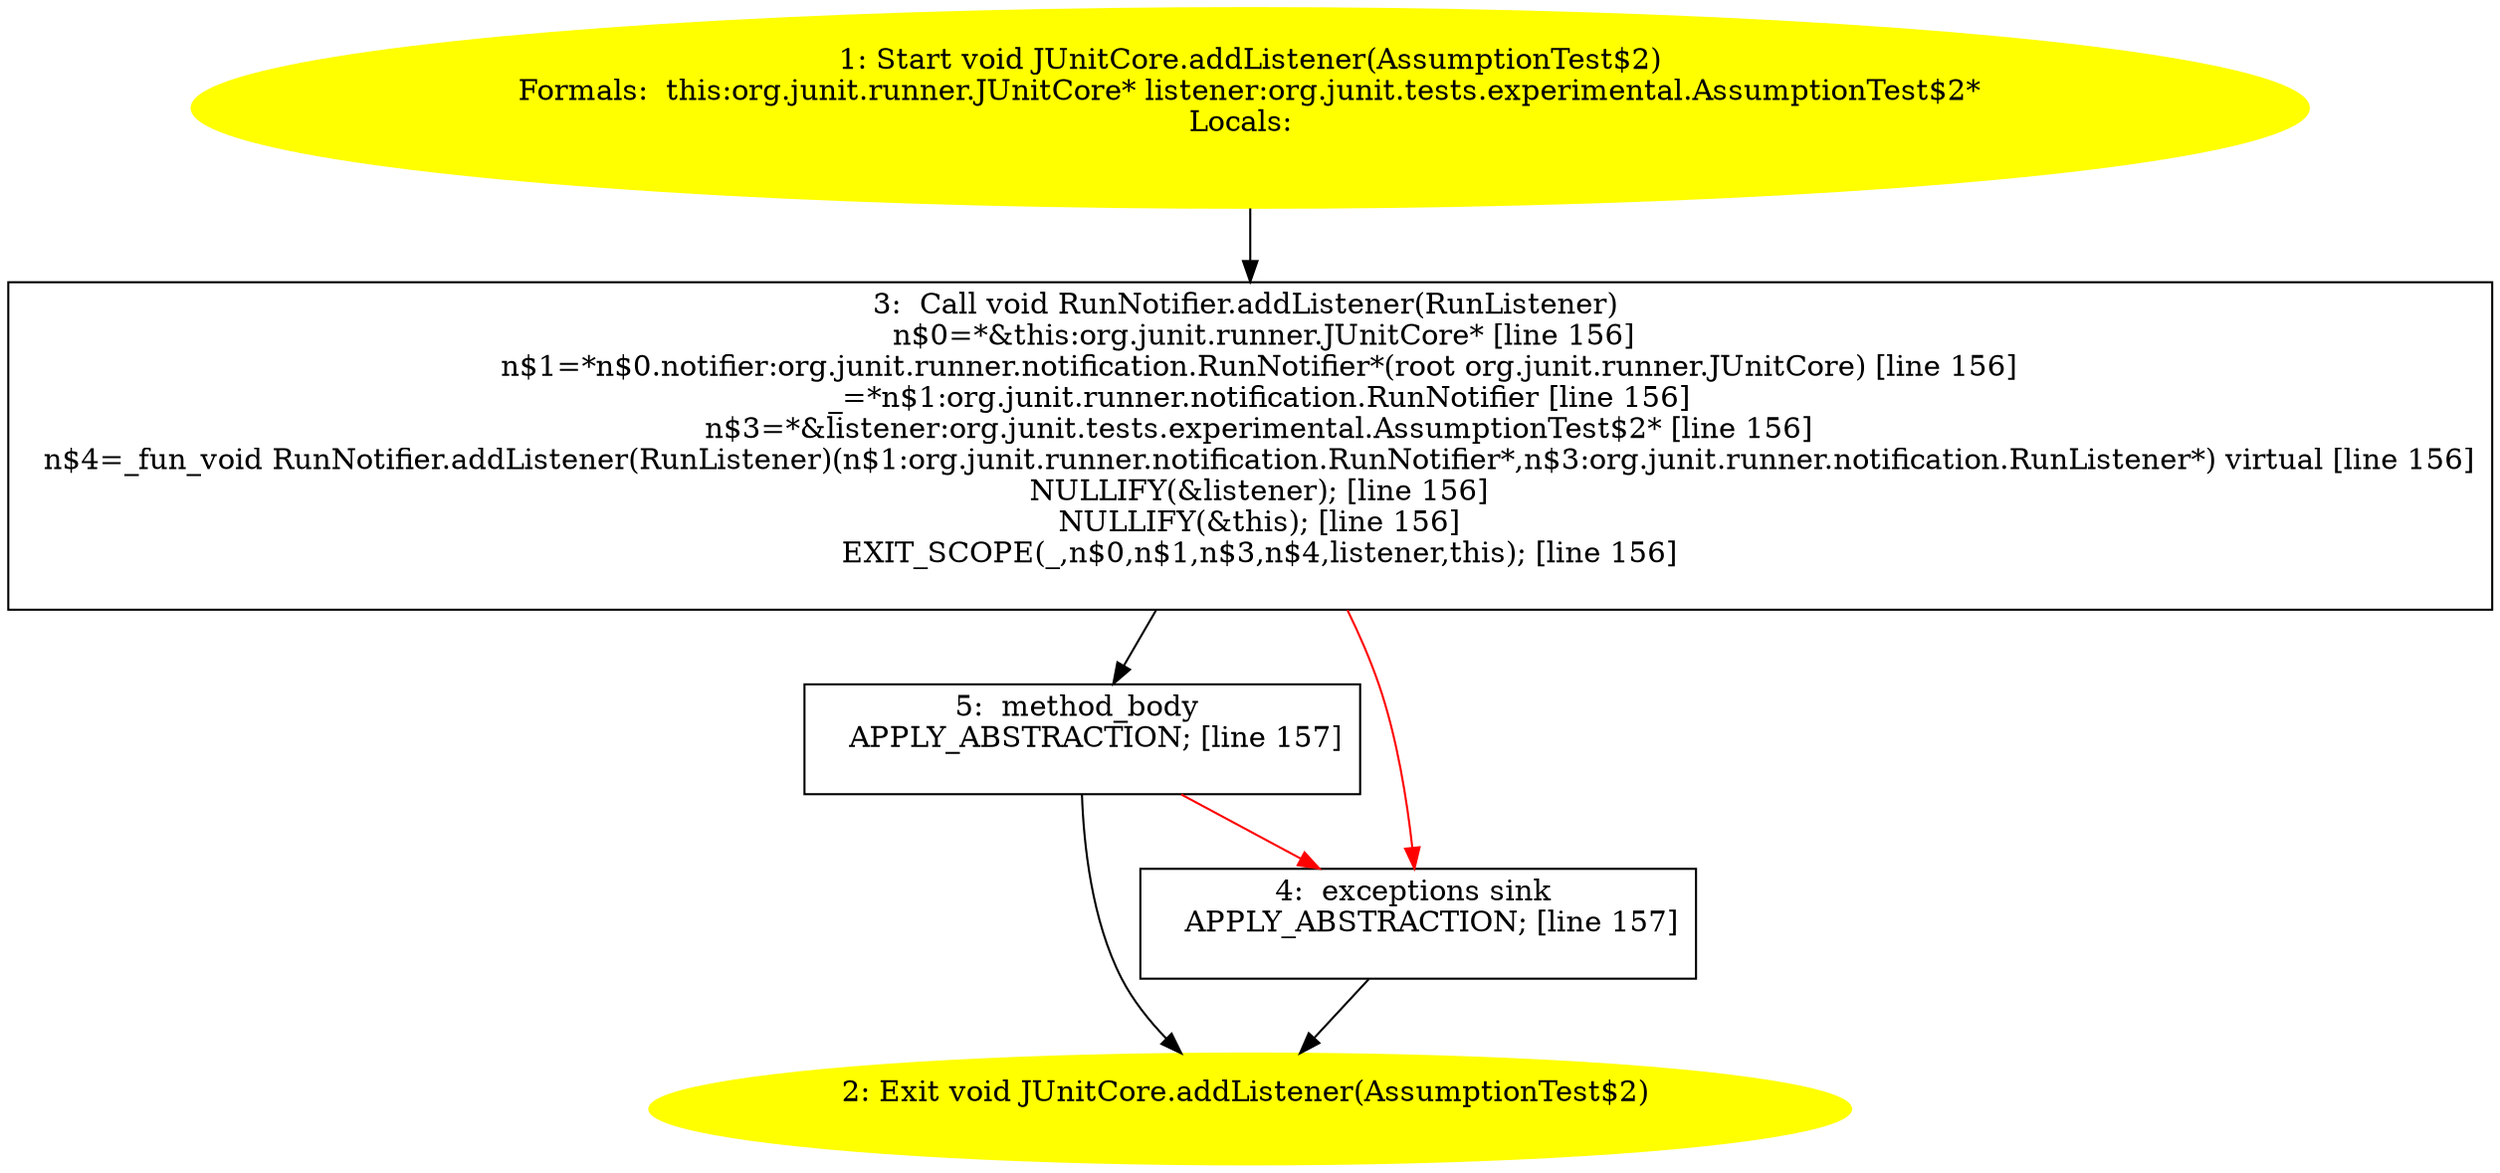 /* @generated */
digraph cfg {
"org.junit.runner.JUnitCore.addListener(org.junit.tests.experimental.AssumptionTest$2):void.5d62b0bd0c92771515a40fd19a92dd5f_1" [label="1: Start void JUnitCore.addListener(AssumptionTest$2)\nFormals:  this:org.junit.runner.JUnitCore* listener:org.junit.tests.experimental.AssumptionTest$2*\nLocals:  \n  " color=yellow style=filled]
	

	 "org.junit.runner.JUnitCore.addListener(org.junit.tests.experimental.AssumptionTest$2):void.5d62b0bd0c92771515a40fd19a92dd5f_1" -> "org.junit.runner.JUnitCore.addListener(org.junit.tests.experimental.AssumptionTest$2):void.5d62b0bd0c92771515a40fd19a92dd5f_3" ;
"org.junit.runner.JUnitCore.addListener(org.junit.tests.experimental.AssumptionTest$2):void.5d62b0bd0c92771515a40fd19a92dd5f_2" [label="2: Exit void JUnitCore.addListener(AssumptionTest$2) \n  " color=yellow style=filled]
	

"org.junit.runner.JUnitCore.addListener(org.junit.tests.experimental.AssumptionTest$2):void.5d62b0bd0c92771515a40fd19a92dd5f_3" [label="3:  Call void RunNotifier.addListener(RunListener) \n   n$0=*&this:org.junit.runner.JUnitCore* [line 156]\n  n$1=*n$0.notifier:org.junit.runner.notification.RunNotifier*(root org.junit.runner.JUnitCore) [line 156]\n  _=*n$1:org.junit.runner.notification.RunNotifier [line 156]\n  n$3=*&listener:org.junit.tests.experimental.AssumptionTest$2* [line 156]\n  n$4=_fun_void RunNotifier.addListener(RunListener)(n$1:org.junit.runner.notification.RunNotifier*,n$3:org.junit.runner.notification.RunListener*) virtual [line 156]\n  NULLIFY(&listener); [line 156]\n  NULLIFY(&this); [line 156]\n  EXIT_SCOPE(_,n$0,n$1,n$3,n$4,listener,this); [line 156]\n " shape="box"]
	

	 "org.junit.runner.JUnitCore.addListener(org.junit.tests.experimental.AssumptionTest$2):void.5d62b0bd0c92771515a40fd19a92dd5f_3" -> "org.junit.runner.JUnitCore.addListener(org.junit.tests.experimental.AssumptionTest$2):void.5d62b0bd0c92771515a40fd19a92dd5f_5" ;
	 "org.junit.runner.JUnitCore.addListener(org.junit.tests.experimental.AssumptionTest$2):void.5d62b0bd0c92771515a40fd19a92dd5f_3" -> "org.junit.runner.JUnitCore.addListener(org.junit.tests.experimental.AssumptionTest$2):void.5d62b0bd0c92771515a40fd19a92dd5f_4" [color="red" ];
"org.junit.runner.JUnitCore.addListener(org.junit.tests.experimental.AssumptionTest$2):void.5d62b0bd0c92771515a40fd19a92dd5f_4" [label="4:  exceptions sink \n   APPLY_ABSTRACTION; [line 157]\n " shape="box"]
	

	 "org.junit.runner.JUnitCore.addListener(org.junit.tests.experimental.AssumptionTest$2):void.5d62b0bd0c92771515a40fd19a92dd5f_4" -> "org.junit.runner.JUnitCore.addListener(org.junit.tests.experimental.AssumptionTest$2):void.5d62b0bd0c92771515a40fd19a92dd5f_2" ;
"org.junit.runner.JUnitCore.addListener(org.junit.tests.experimental.AssumptionTest$2):void.5d62b0bd0c92771515a40fd19a92dd5f_5" [label="5:  method_body \n   APPLY_ABSTRACTION; [line 157]\n " shape="box"]
	

	 "org.junit.runner.JUnitCore.addListener(org.junit.tests.experimental.AssumptionTest$2):void.5d62b0bd0c92771515a40fd19a92dd5f_5" -> "org.junit.runner.JUnitCore.addListener(org.junit.tests.experimental.AssumptionTest$2):void.5d62b0bd0c92771515a40fd19a92dd5f_2" ;
	 "org.junit.runner.JUnitCore.addListener(org.junit.tests.experimental.AssumptionTest$2):void.5d62b0bd0c92771515a40fd19a92dd5f_5" -> "org.junit.runner.JUnitCore.addListener(org.junit.tests.experimental.AssumptionTest$2):void.5d62b0bd0c92771515a40fd19a92dd5f_4" [color="red" ];
}
